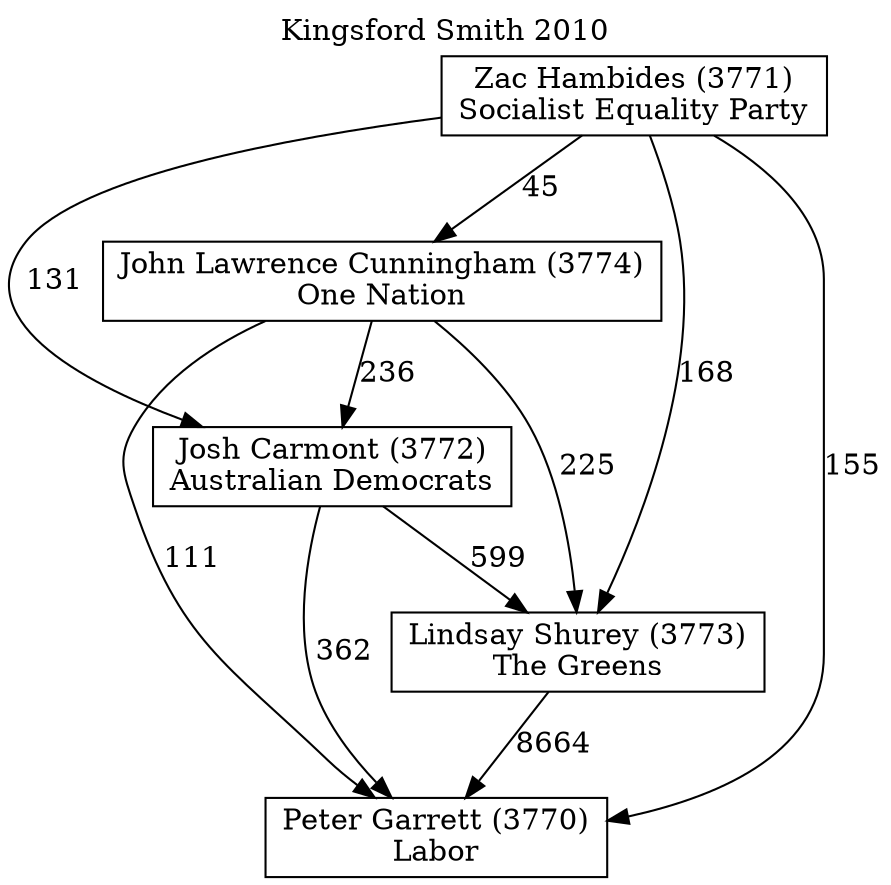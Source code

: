 // House preference flow
digraph "Peter Garrett (3770)_Kingsford Smith_2010" {
	graph [label="Kingsford Smith 2010" labelloc=t mclimit=10]
	node [shape=box]
	"Peter Garrett (3770)" [label="Peter Garrett (3770)
Labor"]
	"Lindsay Shurey (3773)" [label="Lindsay Shurey (3773)
The Greens"]
	"Josh Carmont (3772)" [label="Josh Carmont (3772)
Australian Democrats"]
	"John Lawrence Cunningham (3774)" [label="John Lawrence Cunningham (3774)
One Nation"]
	"Zac Hambides (3771)" [label="Zac Hambides (3771)
Socialist Equality Party"]
	"Lindsay Shurey (3773)" -> "Peter Garrett (3770)" [label=8664]
	"Josh Carmont (3772)" -> "Lindsay Shurey (3773)" [label=599]
	"John Lawrence Cunningham (3774)" -> "Josh Carmont (3772)" [label=236]
	"Zac Hambides (3771)" -> "John Lawrence Cunningham (3774)" [label=45]
	"Josh Carmont (3772)" -> "Peter Garrett (3770)" [label=362]
	"John Lawrence Cunningham (3774)" -> "Peter Garrett (3770)" [label=111]
	"Zac Hambides (3771)" -> "Peter Garrett (3770)" [label=155]
	"Zac Hambides (3771)" -> "Josh Carmont (3772)" [label=131]
	"John Lawrence Cunningham (3774)" -> "Lindsay Shurey (3773)" [label=225]
	"Zac Hambides (3771)" -> "Lindsay Shurey (3773)" [label=168]
}
